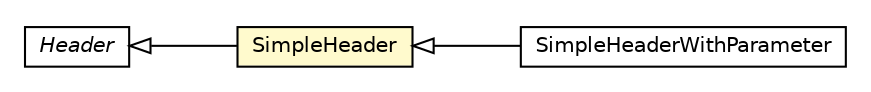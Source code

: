 #!/usr/local/bin/dot
#
# Class diagram 
# Generated by UMLGraph version R5_6-24-gf6e263 (http://www.umlgraph.org/)
#

digraph G {
	edge [fontname="Helvetica",fontsize=10,labelfontname="Helvetica",labelfontsize=10];
	node [fontname="Helvetica",fontsize=10,shape=plaintext];
	nodesep=0.25;
	ranksep=0.5;
	rankdir=LR;
	// org.turbogwt.net.http.client.header.SimpleHeaderWithParameter
	c4806 [label=<<table title="org.turbogwt.net.http.client.header.SimpleHeaderWithParameter" border="0" cellborder="1" cellspacing="0" cellpadding="2" port="p" href="./SimpleHeaderWithParameter.html">
		<tr><td><table border="0" cellspacing="0" cellpadding="1">
<tr><td align="center" balign="center"> SimpleHeaderWithParameter </td></tr>
		</table></td></tr>
		</table>>, URL="./SimpleHeaderWithParameter.html", fontname="Helvetica", fontcolor="black", fontsize=10.0];
	// org.turbogwt.net.http.client.header.SimpleHeader
	c4808 [label=<<table title="org.turbogwt.net.http.client.header.SimpleHeader" border="0" cellborder="1" cellspacing="0" cellpadding="2" port="p" bgcolor="lemonChiffon" href="./SimpleHeader.html">
		<tr><td><table border="0" cellspacing="0" cellpadding="1">
<tr><td align="center" balign="center"> SimpleHeader </td></tr>
		</table></td></tr>
		</table>>, URL="./SimpleHeader.html", fontname="Helvetica", fontcolor="black", fontsize=10.0];
	//org.turbogwt.net.http.client.header.SimpleHeaderWithParameter extends org.turbogwt.net.http.client.header.SimpleHeader
	c4808:p -> c4806:p [dir=back,arrowtail=empty];
	//org.turbogwt.net.http.client.header.SimpleHeader extends com.google.gwt.http.client.Header
	c4853:p -> c4808:p [dir=back,arrowtail=empty];
	// com.google.gwt.http.client.Header
	c4853 [label=<<table title="com.google.gwt.http.client.Header" border="0" cellborder="1" cellspacing="0" cellpadding="2" port="p" href="http://google-web-toolkit.googlecode.com/svn/javadoc/latest/com/google/gwt/http/client/Header.html">
		<tr><td><table border="0" cellspacing="0" cellpadding="1">
<tr><td align="center" balign="center"><font face="Helvetica-Oblique"> Header </font></td></tr>
		</table></td></tr>
		</table>>, URL="http://google-web-toolkit.googlecode.com/svn/javadoc/latest/com/google/gwt/http/client/Header.html", fontname="Helvetica", fontcolor="black", fontsize=10.0];
}

